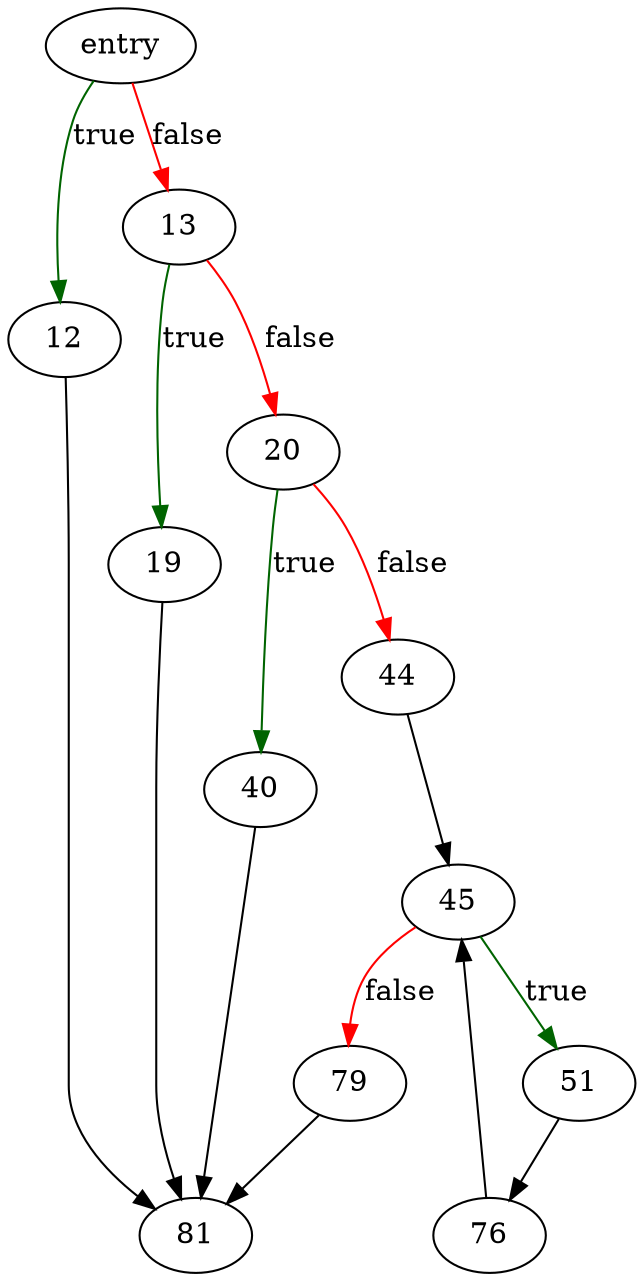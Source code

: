 digraph "sqlite3IdListDup" {
	// Node definitions.
	2 [label=entry];
	12;
	13;
	19;
	20;
	40;
	44;
	45;
	51;
	76;
	79;
	81;

	// Edge definitions.
	2 -> 12 [
		color=darkgreen
		label=true
	];
	2 -> 13 [
		color=red
		label=false
	];
	12 -> 81;
	13 -> 19 [
		color=darkgreen
		label=true
	];
	13 -> 20 [
		color=red
		label=false
	];
	19 -> 81;
	20 -> 40 [
		color=darkgreen
		label=true
	];
	20 -> 44 [
		color=red
		label=false
	];
	40 -> 81;
	44 -> 45;
	45 -> 51 [
		color=darkgreen
		label=true
	];
	45 -> 79 [
		color=red
		label=false
	];
	51 -> 76;
	76 -> 45;
	79 -> 81;
}